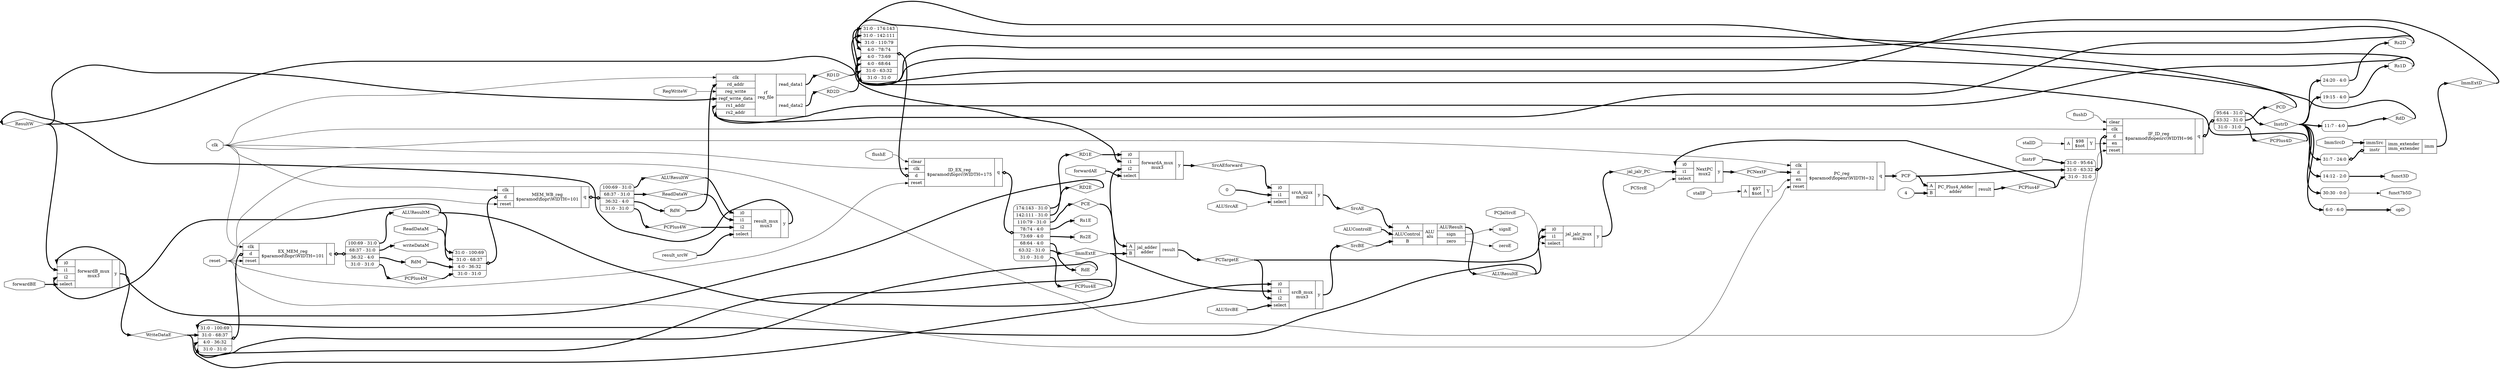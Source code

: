 digraph "datapath" {
rankdir="LR";
remincross=true;
n3 [ shape=diamond, label="ResultW", color="black", fontcolor="black" ];
n4 [ shape=diamond, label="PCPlus4W", color="black", fontcolor="black" ];
n5 [ shape=diamond, label="ReadDataW", color="black", fontcolor="black" ];
n6 [ shape=diamond, label="ALUResultW", color="black", fontcolor="black" ];
n7 [ shape=diamond, label="PCPlus4M", color="black", fontcolor="black" ];
n8 [ shape=diamond, label="PCTargetE", color="black", fontcolor="black" ];
n9 [ shape=diamond, label="PCPlus4E", color="black", fontcolor="black" ];
n10 [ shape=diamond, label="WriteDataE", color="black", fontcolor="black" ];
n11 [ shape=diamond, label="ALUResultE", color="black", fontcolor="black" ];
n12 [ shape=diamond, label="SrcAEforward", color="black", fontcolor="black" ];
n13 [ shape=diamond, label="SrcBE", color="black", fontcolor="black" ];
n14 [ shape=diamond, label="SrcAE", color="black", fontcolor="black" ];
n15 [ shape=diamond, label="ImmExtE", color="black", fontcolor="black" ];
n16 [ shape=diamond, label="PCE", color="black", fontcolor="black" ];
n17 [ shape=diamond, label="RD2E", color="black", fontcolor="black" ];
n18 [ shape=diamond, label="RD1E", color="black", fontcolor="black" ];
n19 [ shape=diamond, label="RdD", color="black", fontcolor="black" ];
n20 [ shape=diamond, label="ImmExtD", color="black", fontcolor="black" ];
n21 [ shape=diamond, label="RD2D", color="black", fontcolor="black" ];
n22 [ shape=diamond, label="RD1D", color="black", fontcolor="black" ];
n23 [ shape=diamond, label="PCPlus4D", color="black", fontcolor="black" ];
n24 [ shape=diamond, label="PCD", color="black", fontcolor="black" ];
n25 [ shape=diamond, label="InstrD", color="black", fontcolor="black" ];
n26 [ shape=diamond, label="PCNextF", color="black", fontcolor="black" ];
n27 [ shape=diamond, label="jal_jalr_PC", color="black", fontcolor="black" ];
n28 [ shape=diamond, label="PCPlus4F", color="black", fontcolor="black" ];
n29 [ shape=octagon, label="RdW", color="black", fontcolor="black" ];
n30 [ shape=octagon, label="RdM", color="black", fontcolor="black" ];
n31 [ shape=octagon, label="RdE", color="black", fontcolor="black" ];
n32 [ shape=octagon, label="Rs2E", color="black", fontcolor="black" ];
n33 [ shape=octagon, label="Rs1E", color="black", fontcolor="black" ];
n34 [ shape=octagon, label="Rs2D", color="black", fontcolor="black" ];
n35 [ shape=octagon, label="Rs1D", color="black", fontcolor="black" ];
n36 [ shape=octagon, label="forwardBE", color="black", fontcolor="black" ];
n37 [ shape=octagon, label="forwardAE", color="black", fontcolor="black" ];
n38 [ shape=octagon, label="flushE", color="black", fontcolor="black" ];
n39 [ shape=octagon, label="flushD", color="black", fontcolor="black" ];
n40 [ shape=octagon, label="stallD", color="black", fontcolor="black" ];
n41 [ shape=octagon, label="stallF", color="black", fontcolor="black" ];
n42 [ shape=octagon, label="funct7b5D", color="black", fontcolor="black" ];
n43 [ shape=octagon, label="funct3D", color="black", fontcolor="black" ];
n44 [ shape=octagon, label="opD", color="black", fontcolor="black" ];
n45 [ shape=octagon, label="zeroE", color="black", fontcolor="black" ];
n46 [ shape=octagon, label="signE", color="black", fontcolor="black" ];
n47 [ shape=octagon, label="ImmSrcD", color="black", fontcolor="black" ];
n48 [ shape=octagon, label="ALUControlE", color="black", fontcolor="black" ];
n49 [ shape=octagon, label="PCSrcE", color="black", fontcolor="black" ];
n50 [ shape=octagon, label="PCJalSrcE", color="black", fontcolor="black" ];
n51 [ shape=octagon, label="result_srcW", color="black", fontcolor="black" ];
n52 [ shape=octagon, label="ALUSrcBE", color="black", fontcolor="black" ];
n53 [ shape=octagon, label="ALUSrcAE", color="black", fontcolor="black" ];
n54 [ shape=octagon, label="RegWriteW", color="black", fontcolor="black" ];
n55 [ shape=octagon, label="writeDataM", color="black", fontcolor="black" ];
n56 [ shape=octagon, label="ALUResultM", color="black", fontcolor="black" ];
n57 [ shape=octagon, label="PCF", color="black", fontcolor="black" ];
n58 [ shape=octagon, label="ReadDataM", color="black", fontcolor="black" ];
n59 [ shape=octagon, label="InstrF", color="black", fontcolor="black" ];
n60 [ shape=octagon, label="reset", color="black", fontcolor="black" ];
n61 [ shape=octagon, label="clk", color="black", fontcolor="black" ];
c67 [ shape=record, label="{{<p62> i0|<p63> i1|<p64> i2|<p65> select}|result_mux\nmux3|{<p66> y}}" ];
c70 [ shape=record, label="{{<p61> clk|<p68> d|<p60> reset}|MEM_WB_reg\n$paramod\\flopr\\WIDTH=101|{<p69> q}}" ];
x0 [ shape=record, style=rounded, label="<s3> 31:0 - 100:69 |<s2> 31:0 - 68:37 |<s1> 4:0 - 36:32 |<s0> 31:0 - 31:0 " ];
x0:e -> c70:p68:w [arrowhead=odiamond, arrowtail=odiamond, dir=both, color="black", style="setlinewidth(3)", label=""];
x1 [ shape=record, style=rounded, label="<s3> 100:69 - 31:0 |<s2> 68:37 - 31:0 |<s1> 36:32 - 4:0 |<s0> 31:0 - 31:0 " ];
c70:p69:e -> x1:w [arrowhead=odiamond, arrowtail=odiamond, dir=both, color="black", style="setlinewidth(3)", label=""];
c71 [ shape=record, label="{{<p61> clk|<p68> d|<p60> reset}|EX_MEM_reg\n$paramod\\flopr\\WIDTH=101|{<p69> q}}" ];
x2 [ shape=record, style=rounded, label="<s3> 31:0 - 100:69 |<s2> 31:0 - 68:37 |<s1> 4:0 - 36:32 |<s0> 31:0 - 31:0 " ];
x2:e -> c71:p68:w [arrowhead=odiamond, arrowtail=odiamond, dir=both, color="black", style="setlinewidth(3)", label=""];
x3 [ shape=record, style=rounded, label="<s3> 100:69 - 31:0 |<s2> 68:37 - 31:0 |<s1> 36:32 - 4:0 |<s0> 31:0 - 31:0 " ];
c71:p69:e -> x3:w [arrowhead=odiamond, arrowtail=odiamond, dir=both, color="black", style="setlinewidth(3)", label=""];
c78 [ shape=record, label="{{<p72> A|<p73> ALUControl|<p74> B}|ALU\nalu|{<p75> ALUResult|<p76> sign|<p77> zero}}" ];
c80 [ shape=record, label="{{<p72> A|<p74> B}|jal_adder\nadder|{<p79> result}}" ];
c81 [ shape=record, label="{{<p62> i0|<p63> i1|<p64> i2|<p65> select}|srcB_mux\nmux3|{<p66> y}}" ];
c82 [ shape=record, label="{{<p62> i0|<p63> i1|<p64> i2|<p65> select}|forwardB_mux\nmux3|{<p66> y}}" ];
v4 [ label="0" ];
c83 [ shape=record, label="{{<p62> i0|<p63> i1|<p65> select}|srcA_mux\nmux2|{<p66> y}}" ];
c84 [ shape=record, label="{{<p62> i0|<p63> i1|<p64> i2|<p65> select}|forwardA_mux\nmux3|{<p66> y}}" ];
c86 [ shape=record, label="{{<p85> clear|<p61> clk|<p68> d|<p60> reset}|ID_EX_reg\n$paramod\\floprc\\WIDTH=175|{<p69> q}}" ];
x5 [ shape=record, style=rounded, label="<s7> 31:0 - 174:143 |<s6> 31:0 - 142:111 |<s5> 31:0 - 110:79 |<s4> 4:0 - 78:74 |<s3> 4:0 - 73:69 |<s2> 4:0 - 68:64 |<s1> 31:0 - 63:32 |<s0> 31:0 - 31:0 " ];
x5:e -> c86:p68:w [arrowhead=odiamond, arrowtail=odiamond, dir=both, color="black", style="setlinewidth(3)", label=""];
x6 [ shape=record, style=rounded, label="<s7> 174:143 - 31:0 |<s6> 142:111 - 31:0 |<s5> 110:79 - 31:0 |<s4> 78:74 - 4:0 |<s3> 73:69 - 4:0 |<s2> 68:64 - 4:0 |<s1> 63:32 - 31:0 |<s0> 31:0 - 31:0 " ];
c86:p69:e -> x6:w [arrowhead=odiamond, arrowtail=odiamond, dir=both, color="black", style="setlinewidth(3)", label=""];
c90 [ shape=record, label="{{<p87> immSrc|<p88> instr}|imm_extender\nimm_extender|{<p89> imm}}" ];
x7 [ shape=record, style=rounded, label="<s0> 31:7 - 24:0 " ];
x7:e -> c90:p88:w [arrowhead=odiamond, arrowtail=odiamond, dir=both, color="black", style="setlinewidth(3)", label=""];
c98 [ shape=record, label="{{<p61> clk|<p91> rd_addr|<p92> reg_write|<p93> regf_write_data|<p94> rs1_addr|<p95> rs2_addr}|rf\nreg_file|{<p96> read_data1|<p97> read_data2}}" ];
c100 [ shape=record, label="{{<p72> A}|$98\n$not|{<p99> Y}}" ];
c102 [ shape=record, label="{{<p85> clear|<p61> clk|<p68> d|<p101> en|<p60> reset}|IF_ID_reg\n$paramod\\flopenrc\\WIDTH=96|{<p69> q}}" ];
x8 [ shape=record, style=rounded, label="<s2> 31:0 - 95:64 |<s1> 31:0 - 63:32 |<s0> 31:0 - 31:0 " ];
x8:e -> c102:p68:w [arrowhead=odiamond, arrowtail=odiamond, dir=both, color="black", style="setlinewidth(3)", label=""];
x9 [ shape=record, style=rounded, label="<s2> 95:64 - 31:0 |<s1> 63:32 - 31:0 |<s0> 31:0 - 31:0 " ];
c102:p69:e -> x9:w [arrowhead=odiamond, arrowtail=odiamond, dir=both, color="black", style="setlinewidth(3)", label=""];
v10 [ label="4" ];
c103 [ shape=record, label="{{<p72> A|<p74> B}|PC_Plus4_Adder\nadder|{<p79> result}}" ];
c104 [ shape=record, label="{{<p72> A}|$97\n$not|{<p99> Y}}" ];
c105 [ shape=record, label="{{<p61> clk|<p68> d|<p101> en|<p60> reset}|PC_reg\n$paramod\\flopenr\\WIDTH=32|{<p69> q}}" ];
c106 [ shape=record, label="{{<p62> i0|<p63> i1|<p65> select}|NextPC\nmux2|{<p66> y}}" ];
c107 [ shape=record, label="{{<p62> i0|<p63> i1|<p65> select}|jal_jalr_mux\nmux2|{<p66> y}}" ];
x11 [ shape=record, style=rounded, label="<s0> 19:15 - 4:0 " ];
x12 [ shape=record, style=rounded, label="<s0> 24:20 - 4:0 " ];
x13 [ shape=record, style=rounded, label="<s0> 11:7 - 4:0 " ];
x14 [ shape=record, style=rounded, label="<s0> 14:12 - 2:0 " ];
x15 [ shape=record, style=rounded, label="<s0> 30:30 - 0:0 " ];
x16 [ shape=record, style=rounded, label="<s0> 6:0 - 6:0 " ];
c100:p99:e -> c102:p101:w [color="black", label=""];
c82:p66:e -> n10:w [color="black", style="setlinewidth(3)", label=""];
n10:e -> c81:p62:w [color="black", style="setlinewidth(3)", label=""];
n10:e -> x2:s2:w [color="black", style="setlinewidth(3)", label=""];
c78:p75:e -> n11:w [color="black", style="setlinewidth(3)", label=""];
n11:e -> c107:p63:w [color="black", style="setlinewidth(3)", label=""];
n11:e -> x2:s3:w [color="black", style="setlinewidth(3)", label=""];
c84:p66:e -> n12:w [color="black", style="setlinewidth(3)", label=""];
n12:e -> c83:p62:w [color="black", style="setlinewidth(3)", label=""];
c81:p66:e -> n13:w [color="black", style="setlinewidth(3)", label=""];
n13:e -> c78:p74:w [color="black", style="setlinewidth(3)", label=""];
c83:p66:e -> n14:w [color="black", style="setlinewidth(3)", label=""];
n14:e -> c78:p72:w [color="black", style="setlinewidth(3)", label=""];
x6:s1:e -> n15:w [color="black", style="setlinewidth(3)", label=""];
n15:e -> c80:p74:w [color="black", style="setlinewidth(3)", label=""];
n15:e -> c81:p63:w [color="black", style="setlinewidth(3)", label=""];
x6:s5:e -> n16:w [color="black", style="setlinewidth(3)", label=""];
n16:e -> c80:p72:w [color="black", style="setlinewidth(3)", label=""];
x6:s6:e -> n17:w [color="black", style="setlinewidth(3)", label=""];
n17:e -> c82:p62:w [color="black", style="setlinewidth(3)", label=""];
x6:s7:e -> n18:w [color="black", style="setlinewidth(3)", label=""];
n18:e -> c84:p62:w [color="black", style="setlinewidth(3)", label=""];
x13:e -> n19:w [color="black", style="setlinewidth(3)", label=""];
n19:e -> x5:s2:w [color="black", style="setlinewidth(3)", label=""];
c104:p99:e -> c105:p101:w [color="black", label=""];
c90:p89:e -> n20:w [color="black", style="setlinewidth(3)", label=""];
n20:e -> x5:s1:w [color="black", style="setlinewidth(3)", label=""];
c98:p97:e -> n21:w [color="black", style="setlinewidth(3)", label=""];
n21:e -> x5:s6:w [color="black", style="setlinewidth(3)", label=""];
c98:p96:e -> n22:w [color="black", style="setlinewidth(3)", label=""];
n22:e -> x5:s7:w [color="black", style="setlinewidth(3)", label=""];
x9:s0:e -> n23:w [color="black", style="setlinewidth(3)", label=""];
n23:e -> x5:s0:w [color="black", style="setlinewidth(3)", label=""];
x9:s1:e -> n24:w [color="black", style="setlinewidth(3)", label=""];
n24:e -> x5:s5:w [color="black", style="setlinewidth(3)", label=""];
x9:s2:e -> n25:w [color="black", style="setlinewidth(3)", label=""];
n25:e -> x11:s0:w [color="black", style="setlinewidth(3)", label=""];
n25:e -> x12:s0:w [color="black", style="setlinewidth(3)", label=""];
n25:e -> x13:s0:w [color="black", style="setlinewidth(3)", label=""];
n25:e -> x14:s0:w [color="black", style="setlinewidth(3)", label=""];
n25:e -> x15:s0:w [color="black", style="setlinewidth(3)", label=""];
n25:e -> x16:s0:w [color="black", style="setlinewidth(3)", label=""];
n25:e -> x7:s0:w [color="black", style="setlinewidth(3)", label=""];
c106:p66:e -> n26:w [color="black", style="setlinewidth(3)", label=""];
n26:e -> c105:p68:w [color="black", style="setlinewidth(3)", label=""];
c107:p66:e -> n27:w [color="black", style="setlinewidth(3)", label=""];
n27:e -> c106:p63:w [color="black", style="setlinewidth(3)", label=""];
c103:p79:e -> n28:w [color="black", style="setlinewidth(3)", label=""];
n28:e -> c106:p62:w [color="black", style="setlinewidth(3)", label=""];
n28:e -> x8:s0:w [color="black", style="setlinewidth(3)", label=""];
x1:s1:e -> n29:w [color="black", style="setlinewidth(3)", label=""];
n29:e -> c98:p91:w [color="black", style="setlinewidth(3)", label=""];
c67:p66:e -> n3:w [color="black", style="setlinewidth(3)", label=""];
n3:e -> c82:p63:w [color="black", style="setlinewidth(3)", label=""];
n3:e -> c84:p63:w [color="black", style="setlinewidth(3)", label=""];
n3:e -> c98:p93:w [color="black", style="setlinewidth(3)", label=""];
x3:s1:e -> n30:w [color="black", style="setlinewidth(3)", label=""];
n30:e -> x0:s1:w [color="black", style="setlinewidth(3)", label=""];
x6:s2:e -> n31:w [color="black", style="setlinewidth(3)", label=""];
n31:e -> x2:s1:w [color="black", style="setlinewidth(3)", label=""];
x6:s3:e -> n32:w [color="black", style="setlinewidth(3)", label=""];
x6:s4:e -> n33:w [color="black", style="setlinewidth(3)", label=""];
x12:e -> n34:w [color="black", style="setlinewidth(3)", label=""];
n34:e -> c98:p95:w [color="black", style="setlinewidth(3)", label=""];
n34:e -> x5:s3:w [color="black", style="setlinewidth(3)", label=""];
x11:e -> n35:w [color="black", style="setlinewidth(3)", label=""];
n35:e -> c98:p94:w [color="black", style="setlinewidth(3)", label=""];
n35:e -> x5:s4:w [color="black", style="setlinewidth(3)", label=""];
n36:e -> c82:p65:w [color="black", style="setlinewidth(3)", label=""];
n37:e -> c84:p65:w [color="black", style="setlinewidth(3)", label=""];
n38:e -> c86:p85:w [color="black", label=""];
n39:e -> c102:p85:w [color="black", label=""];
x1:s0:e -> n4:w [color="black", style="setlinewidth(3)", label=""];
n4:e -> c67:p64:w [color="black", style="setlinewidth(3)", label=""];
n40:e -> c100:p72:w [color="black", label=""];
n41:e -> c104:p72:w [color="black", label=""];
x15:e -> n42:w [color="black", label=""];
x14:e -> n43:w [color="black", style="setlinewidth(3)", label=""];
x16:e -> n44:w [color="black", style="setlinewidth(3)", label=""];
c78:p77:e -> n45:w [color="black", label=""];
c78:p76:e -> n46:w [color="black", label=""];
n47:e -> c90:p87:w [color="black", style="setlinewidth(3)", label=""];
n48:e -> c78:p73:w [color="black", style="setlinewidth(3)", label=""];
n49:e -> c106:p65:w [color="black", label=""];
x1:s2:e -> n5:w [color="black", style="setlinewidth(3)", label=""];
n5:e -> c67:p63:w [color="black", style="setlinewidth(3)", label=""];
n50:e -> c107:p65:w [color="black", label=""];
n51:e -> c67:p65:w [color="black", style="setlinewidth(3)", label=""];
n52:e -> c81:p65:w [color="black", style="setlinewidth(3)", label=""];
n53:e -> c83:p65:w [color="black", label=""];
n54:e -> c98:p92:w [color="black", label=""];
x3:s2:e -> n55:w [color="black", style="setlinewidth(3)", label=""];
x3:s3:e -> n56:w [color="black", style="setlinewidth(3)", label=""];
n56:e -> c82:p64:w [color="black", style="setlinewidth(3)", label=""];
n56:e -> c84:p64:w [color="black", style="setlinewidth(3)", label=""];
n56:e -> x0:s3:w [color="black", style="setlinewidth(3)", label=""];
c105:p69:e -> n57:w [color="black", style="setlinewidth(3)", label=""];
n57:e -> c103:p72:w [color="black", style="setlinewidth(3)", label=""];
n57:e -> x8:s1:w [color="black", style="setlinewidth(3)", label=""];
n58:e -> x0:s2:w [color="black", style="setlinewidth(3)", label=""];
n59:e -> x8:s2:w [color="black", style="setlinewidth(3)", label=""];
x1:s3:e -> n6:w [color="black", style="setlinewidth(3)", label=""];
n6:e -> c67:p62:w [color="black", style="setlinewidth(3)", label=""];
n60:e -> c102:p60:w [color="black", label=""];
n60:e -> c105:p60:w [color="black", label=""];
n60:e -> c70:p60:w [color="black", label=""];
n60:e -> c71:p60:w [color="black", label=""];
n60:e -> c86:p60:w [color="black", label=""];
n61:e -> c102:p61:w [color="black", label=""];
n61:e -> c105:p61:w [color="black", label=""];
n61:e -> c70:p61:w [color="black", label=""];
n61:e -> c71:p61:w [color="black", label=""];
n61:e -> c86:p61:w [color="black", label=""];
n61:e -> c98:p61:w [color="black", label=""];
x3:s0:e -> n7:w [color="black", style="setlinewidth(3)", label=""];
n7:e -> x0:s0:w [color="black", style="setlinewidth(3)", label=""];
c80:p79:e -> n8:w [color="black", style="setlinewidth(3)", label=""];
n8:e -> c107:p62:w [color="black", style="setlinewidth(3)", label=""];
n8:e -> c81:p64:w [color="black", style="setlinewidth(3)", label=""];
x6:s0:e -> n9:w [color="black", style="setlinewidth(3)", label=""];
n9:e -> x2:s0:w [color="black", style="setlinewidth(3)", label=""];
v10:e -> c103:p74:w [color="black", style="setlinewidth(3)", label=""];
v4:e -> c83:p63:w [color="black", style="setlinewidth(3)", label=""];
}

